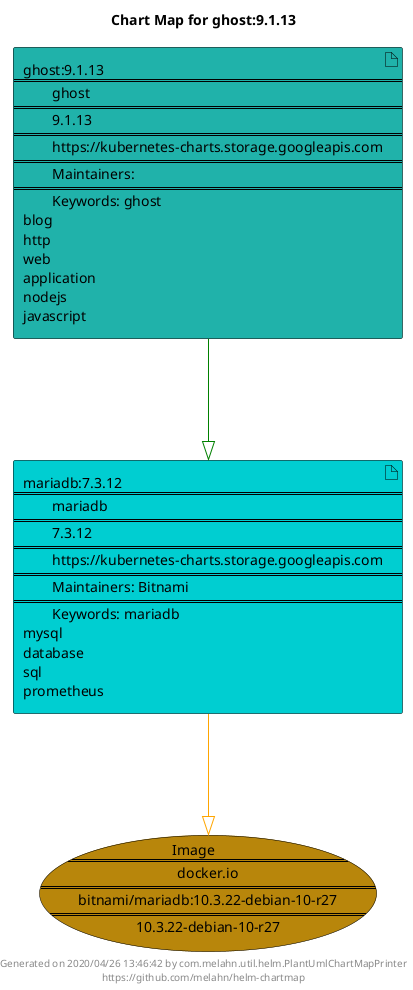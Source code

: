 @startuml
skinparam linetype ortho
skinparam backgroundColor white
skinparam usecaseBorderColor black
skinparam usecaseArrowColor LightSlateGray
skinparam artifactBorderColor black
skinparam artifactArrowColor LightSlateGray

title Chart Map for ghost:9.1.13

'There are 2 referenced Helm Charts
artifact "mariadb:7.3.12\n====\n\tmariadb\n====\n\t7.3.12\n====\n\thttps://kubernetes-charts.storage.googleapis.com\n====\n\tMaintainers: Bitnami\n====\n\tKeywords: mariadb\nmysql\ndatabase\nsql\nprometheus" as mariadb_7_3_12 #DarkTurquoise
artifact "ghost:9.1.13\n====\n\tghost\n====\n\t9.1.13\n====\n\thttps://kubernetes-charts.storage.googleapis.com\n====\n\tMaintainers: \n====\n\tKeywords: ghost\nblog\nhttp\nweb\napplication\nnodejs\njavascript" as ghost_9_1_13 #LightSeaGreen

'There is one referenced Docker Image
usecase "Image\n====\n\tdocker.io\n====\n\tbitnami/mariadb:10.3.22-debian-10-r27\n====\n\t10.3.22-debian-10-r27" as docker_io_bitnami_mariadb_10_3_22_debian_10_r27 #DarkGoldenRod

'Chart Dependencies
ghost_9_1_13--[#green]-|>mariadb_7_3_12
mariadb_7_3_12--[#orange]-|>docker_io_bitnami_mariadb_10_3_22_debian_10_r27

center footer Generated on 2020/04/26 13:46:42 by com.melahn.util.helm.PlantUmlChartMapPrinter\nhttps://github.com/melahn/helm-chartmap
@enduml
